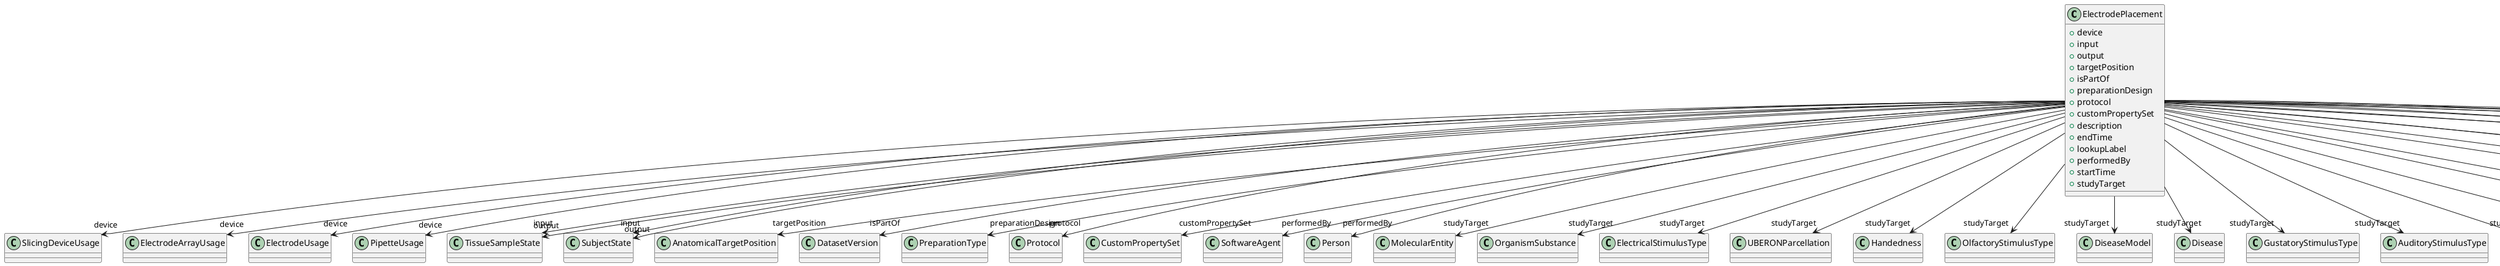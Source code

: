 @startuml
class ElectrodePlacement {
+device
+input
+output
+targetPosition
+isPartOf
+preparationDesign
+protocol
+customPropertySet
+description
+endTime
+lookupLabel
+performedBy
+startTime
+studyTarget

}
ElectrodePlacement -d-> "device" SlicingDeviceUsage
ElectrodePlacement -d-> "device" ElectrodeArrayUsage
ElectrodePlacement -d-> "device" ElectrodeUsage
ElectrodePlacement -d-> "device" PipetteUsage
ElectrodePlacement -d-> "input" TissueSampleState
ElectrodePlacement -d-> "input" SubjectState
ElectrodePlacement -d-> "output" TissueSampleState
ElectrodePlacement -d-> "output" SubjectState
ElectrodePlacement -d-> "targetPosition" AnatomicalTargetPosition
ElectrodePlacement -d-> "isPartOf" DatasetVersion
ElectrodePlacement -d-> "preparationDesign" PreparationType
ElectrodePlacement -d-> "protocol" Protocol
ElectrodePlacement -d-> "customPropertySet" CustomPropertySet
ElectrodePlacement -d-> "performedBy" SoftwareAgent
ElectrodePlacement -d-> "performedBy" Person
ElectrodePlacement -d-> "studyTarget" MolecularEntity
ElectrodePlacement -d-> "studyTarget" OrganismSubstance
ElectrodePlacement -d-> "studyTarget" ElectricalStimulusType
ElectrodePlacement -d-> "studyTarget" UBERONParcellation
ElectrodePlacement -d-> "studyTarget" Handedness
ElectrodePlacement -d-> "studyTarget" OlfactoryStimulusType
ElectrodePlacement -d-> "studyTarget" DiseaseModel
ElectrodePlacement -d-> "studyTarget" Disease
ElectrodePlacement -d-> "studyTarget" GustatoryStimulusType
ElectrodePlacement -d-> "studyTarget" AuditoryStimulusType
ElectrodePlacement -d-> "studyTarget" OpticalStimulusType
ElectrodePlacement -d-> "studyTarget" CellCultureType
ElectrodePlacement -d-> "studyTarget" BreedingType
ElectrodePlacement -d-> "studyTarget" TactileStimulusType
ElectrodePlacement -d-> "studyTarget" BiologicalOrder
ElectrodePlacement -d-> "studyTarget" OrganismSystem
ElectrodePlacement -d-> "studyTarget" BiologicalSex
ElectrodePlacement -d-> "studyTarget" VisualStimulusType
ElectrodePlacement -d-> "studyTarget" CellType
ElectrodePlacement -d-> "studyTarget" Organ
ElectrodePlacement -d-> "studyTarget" TissueSampleType
ElectrodePlacement -d-> "studyTarget" Species
ElectrodePlacement -d-> "studyTarget" GeneticStrainType
ElectrodePlacement -d-> "studyTarget" TermSuggestion
ElectrodePlacement -d-> "studyTarget" SubcellularEntity
ElectrodePlacement -d-> "studyTarget" ParcellationEntity
ElectrodePlacement -d-> "studyTarget" ParcellationEntityVersion
ElectrodePlacement -d-> "studyTarget" CustomAnatomicalEntity

@enduml